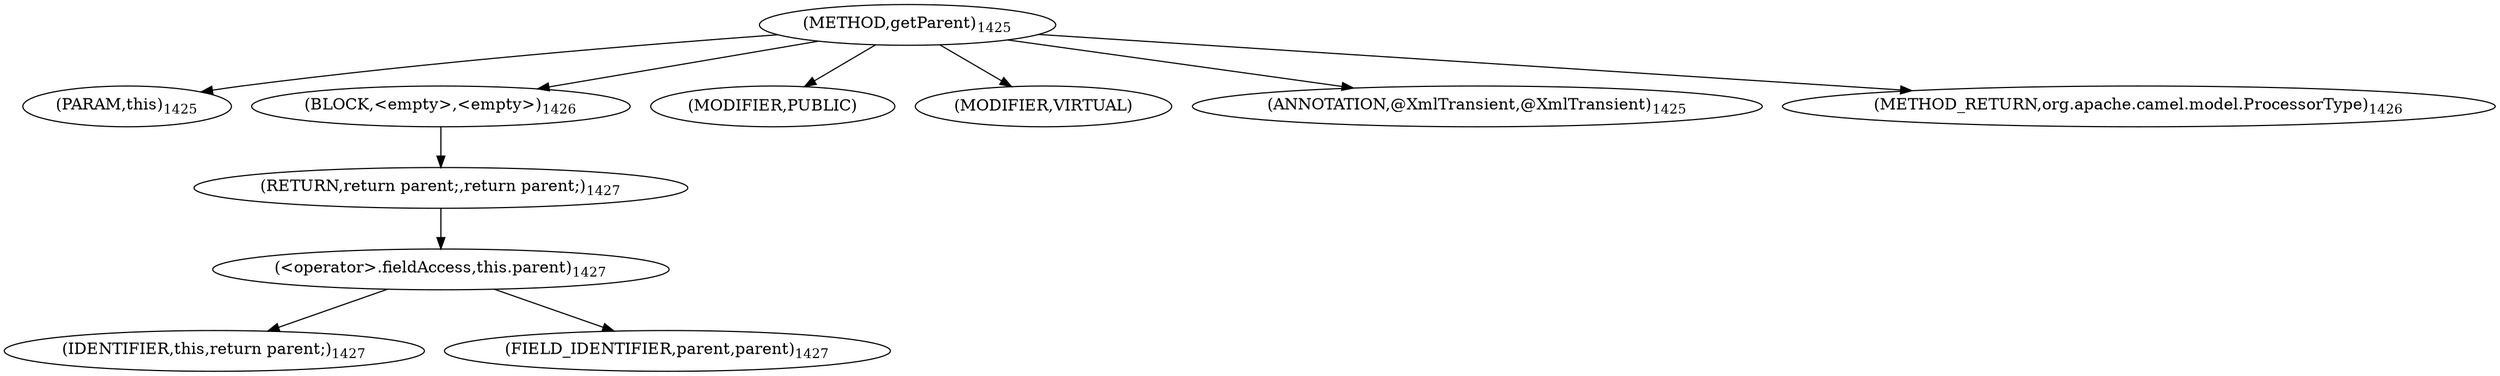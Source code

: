 digraph "getParent" {  
"2629" [label = <(METHOD,getParent)<SUB>1425</SUB>> ]
"2630" [label = <(PARAM,this)<SUB>1425</SUB>> ]
"2631" [label = <(BLOCK,&lt;empty&gt;,&lt;empty&gt;)<SUB>1426</SUB>> ]
"2632" [label = <(RETURN,return parent;,return parent;)<SUB>1427</SUB>> ]
"2633" [label = <(&lt;operator&gt;.fieldAccess,this.parent)<SUB>1427</SUB>> ]
"2634" [label = <(IDENTIFIER,this,return parent;)<SUB>1427</SUB>> ]
"2635" [label = <(FIELD_IDENTIFIER,parent,parent)<SUB>1427</SUB>> ]
"2636" [label = <(MODIFIER,PUBLIC)> ]
"2637" [label = <(MODIFIER,VIRTUAL)> ]
"2638" [label = <(ANNOTATION,@XmlTransient,@XmlTransient)<SUB>1425</SUB>> ]
"2639" [label = <(METHOD_RETURN,org.apache.camel.model.ProcessorType)<SUB>1426</SUB>> ]
  "2629" -> "2630" 
  "2629" -> "2631" 
  "2629" -> "2636" 
  "2629" -> "2637" 
  "2629" -> "2638" 
  "2629" -> "2639" 
  "2631" -> "2632" 
  "2632" -> "2633" 
  "2633" -> "2634" 
  "2633" -> "2635" 
}
